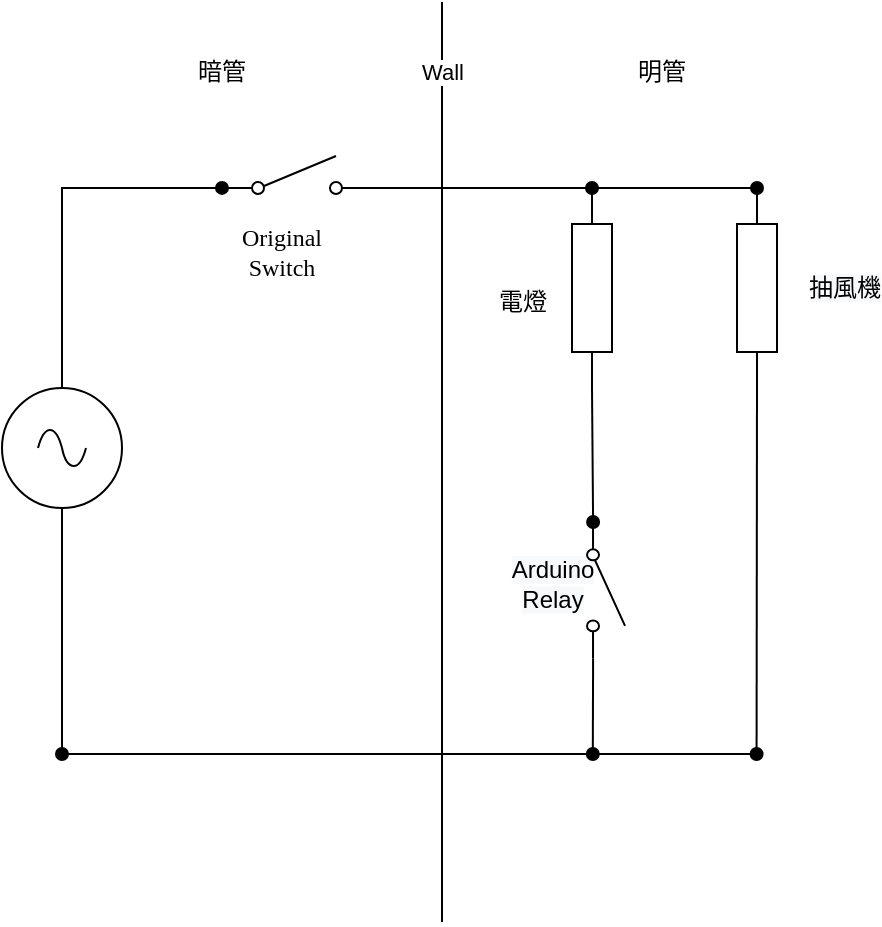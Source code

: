 <mxfile>
    <diagram id="NTTaRv8hIS4g9lLTge2T" name="Revise-V1">
        <mxGraphModel dx="1758" dy="991" grid="1" gridSize="10" guides="1" tooltips="1" connect="1" arrows="1" fold="1" page="1" pageScale="1" pageWidth="850" pageHeight="1100" math="0" shadow="0">
            <root>
                <mxCell id="eo4cD5GUh6YW4y4umn72-0"/>
                <mxCell id="eo4cD5GUh6YW4y4umn72-1" parent="eo4cD5GUh6YW4y4umn72-0"/>
                <mxCell id="VrXmxxLd0o4j6Yl0ezWm-0" value="&lt;span style=&quot;font-family: &amp;#34;helvetica&amp;#34; ; text-align: left ; background-color: rgb(248 , 249 , 250)&quot;&gt;Arduino&lt;/span&gt;&lt;br style=&quot;font-family: &amp;#34;helvetica&amp;#34; ; text-align: left ; background-color: rgb(248 , 249 , 250)&quot;&gt;&lt;span style=&quot;font-family: &amp;#34;helvetica&amp;#34; ; text-align: left ; background-color: rgb(248 , 249 , 250)&quot;&gt;Relay&lt;/span&gt;" style="edgeLabel;html=1;align=center;verticalAlign=middle;resizable=0;points=[];fontSize=12;fontFamily=Times New Roman;" parent="eo4cD5GUh6YW4y4umn72-1" vertex="1" connectable="0">
                    <mxGeometry x="414.499" y="410.855" as="geometry"/>
                </mxCell>
                <mxCell id="UzlN3ryR0RX45HVyBFRt-24" style="edgeStyle=none;html=1;exitX=1;exitY=0.84;exitDx=0;exitDy=0;exitPerimeter=0;fontFamily=Times New Roman;fontSize=12;endArrow=oval;endFill=1;" parent="eo4cD5GUh6YW4y4umn72-1" source="VrXmxxLd0o4j6Yl0ezWm-1" edge="1">
                    <mxGeometry relative="1" as="geometry">
                        <mxPoint x="435.4" y="496" as="targetPoint"/>
                        <mxPoint x="435.55" y="454.35" as="sourcePoint"/>
                    </mxGeometry>
                </mxCell>
                <mxCell id="VrXmxxLd0o4j6Yl0ezWm-1" value="" style="pointerEvents=1;verticalLabelPosition=bottom;shadow=0;dashed=0;align=left;html=1;verticalAlign=top;shape=mxgraph.electrical.electro-mechanical.simple_switch;direction=south;" parent="eo4cD5GUh6YW4y4umn72-1" vertex="1">
                    <mxGeometry x="432.51" y="380" width="19" height="68.35" as="geometry"/>
                </mxCell>
                <mxCell id="UzlN3ryR0RX45HVyBFRt-0" value="" style="endArrow=none;html=1;" parent="eo4cD5GUh6YW4y4umn72-1" edge="1">
                    <mxGeometry width="50" height="50" relative="1" as="geometry">
                        <mxPoint x="360" y="580" as="sourcePoint"/>
                        <mxPoint x="360" y="120" as="targetPoint"/>
                    </mxGeometry>
                </mxCell>
                <mxCell id="UzlN3ryR0RX45HVyBFRt-1" value="Wall" style="edgeLabel;html=1;align=center;verticalAlign=middle;resizable=0;points=[];" parent="UzlN3ryR0RX45HVyBFRt-0" vertex="1" connectable="0">
                    <mxGeometry x="0.834" y="-3" relative="1" as="geometry">
                        <mxPoint x="-3" y="-3" as="offset"/>
                    </mxGeometry>
                </mxCell>
                <mxCell id="UzlN3ryR0RX45HVyBFRt-2" value="明管" style="text;html=1;strokeColor=none;fillColor=none;align=center;verticalAlign=middle;whiteSpace=wrap;rounded=0;" parent="eo4cD5GUh6YW4y4umn72-1" vertex="1">
                    <mxGeometry x="440" y="140" width="60" height="30" as="geometry"/>
                </mxCell>
                <mxCell id="UzlN3ryR0RX45HVyBFRt-3" value="暗管" style="text;html=1;strokeColor=none;fillColor=none;align=center;verticalAlign=middle;whiteSpace=wrap;rounded=0;" parent="eo4cD5GUh6YW4y4umn72-1" vertex="1">
                    <mxGeometry x="220" y="140" width="60" height="30" as="geometry"/>
                </mxCell>
                <mxCell id="UzlN3ryR0RX45HVyBFRt-4" style="edgeStyle=none;rounded=0;html=1;exitX=1;exitY=0.84;exitDx=0;exitDy=0;exitPerimeter=0;entryX=0;entryY=0.5;entryDx=0;entryDy=0;entryPerimeter=0;endArrow=oval;endFill=1;" parent="eo4cD5GUh6YW4y4umn72-1" source="UzlN3ryR0RX45HVyBFRt-17" target="UzlN3ryR0RX45HVyBFRt-9" edge="1">
                    <mxGeometry relative="1" as="geometry">
                        <mxPoint x="325" y="213.01" as="sourcePoint"/>
                    </mxGeometry>
                </mxCell>
                <mxCell id="UzlN3ryR0RX45HVyBFRt-5" value="" style="pointerEvents=1;verticalLabelPosition=bottom;shadow=0;dashed=0;align=center;html=1;verticalAlign=top;shape=mxgraph.electrical.resistors.resistor_1;direction=south;" parent="eo4cD5GUh6YW4y4umn72-1" vertex="1">
                    <mxGeometry x="507.5" y="213" width="20" height="100" as="geometry"/>
                </mxCell>
                <mxCell id="UzlN3ryR0RX45HVyBFRt-6" style="edgeStyle=none;html=1;exitX=0;exitY=0.5;exitDx=0;exitDy=0;exitPerimeter=0;entryX=0;entryY=0.5;entryDx=0;entryDy=0;entryPerimeter=0;strokeColor=none;" parent="eo4cD5GUh6YW4y4umn72-1" source="UzlN3ryR0RX45HVyBFRt-9" target="UzlN3ryR0RX45HVyBFRt-5" edge="1">
                    <mxGeometry relative="1" as="geometry"/>
                </mxCell>
                <mxCell id="UzlN3ryR0RX45HVyBFRt-7" style="edgeStyle=none;html=1;exitX=0;exitY=0.5;exitDx=0;exitDy=0;exitPerimeter=0;entryX=0;entryY=0.5;entryDx=0;entryDy=0;entryPerimeter=0;rounded=0;endArrow=oval;endFill=1;" parent="eo4cD5GUh6YW4y4umn72-1" source="UzlN3ryR0RX45HVyBFRt-9" target="UzlN3ryR0RX45HVyBFRt-5" edge="1">
                    <mxGeometry relative="1" as="geometry"/>
                </mxCell>
                <mxCell id="UzlN3ryR0RX45HVyBFRt-23" style="edgeStyle=none;html=1;exitX=1;exitY=0.5;exitDx=0;exitDy=0;exitPerimeter=0;entryX=0;entryY=0.84;entryDx=0;entryDy=0;entryPerimeter=0;fontFamily=Times New Roman;fontSize=12;endArrow=oval;endFill=1;" parent="eo4cD5GUh6YW4y4umn72-1" source="UzlN3ryR0RX45HVyBFRt-9" target="VrXmxxLd0o4j6Yl0ezWm-1" edge="1">
                    <mxGeometry relative="1" as="geometry"/>
                </mxCell>
                <mxCell id="UzlN3ryR0RX45HVyBFRt-9" value="&lt;pre style=&quot;line-height: 1.9&quot;&gt;&lt;br&gt;&lt;/pre&gt;" style="pointerEvents=1;verticalLabelPosition=bottom;shadow=0;dashed=0;align=center;html=1;verticalAlign=top;shape=mxgraph.electrical.resistors.resistor_1;direction=south;" parent="eo4cD5GUh6YW4y4umn72-1" vertex="1">
                    <mxGeometry x="425" y="213" width="20" height="100" as="geometry"/>
                </mxCell>
                <mxCell id="UzlN3ryR0RX45HVyBFRt-10" style="edgeStyle=none;rounded=0;html=1;exitX=0.5;exitY=0;exitDx=0;exitDy=0;exitPerimeter=0;entryX=0;entryY=0.84;entryDx=0;entryDy=0;entryPerimeter=0;endArrow=oval;endFill=1;" parent="eo4cD5GUh6YW4y4umn72-1" source="UzlN3ryR0RX45HVyBFRt-11" target="UzlN3ryR0RX45HVyBFRt-17" edge="1">
                    <mxGeometry relative="1" as="geometry">
                        <Array as="points">
                            <mxPoint x="170" y="213"/>
                        </Array>
                    </mxGeometry>
                </mxCell>
                <mxCell id="UzlN3ryR0RX45HVyBFRt-11" value="" style="pointerEvents=1;verticalLabelPosition=bottom;shadow=0;dashed=0;align=center;html=1;verticalAlign=top;shape=mxgraph.electrical.signal_sources.source;aspect=fixed;points=[[0.5,0,0],[1,0.5,0],[0.5,1,0],[0,0.5,0]];elSignalType=ac;" parent="eo4cD5GUh6YW4y4umn72-1" vertex="1">
                    <mxGeometry x="140" y="313" width="60" height="60" as="geometry"/>
                </mxCell>
                <mxCell id="UzlN3ryR0RX45HVyBFRt-12" value="" style="group" parent="eo4cD5GUh6YW4y4umn72-1" vertex="1" connectable="0">
                    <mxGeometry x="170" y="426" width="350" height="70" as="geometry"/>
                </mxCell>
                <mxCell id="UzlN3ryR0RX45HVyBFRt-13" style="edgeStyle=none;rounded=0;html=1;exitX=1;exitY=0.5;exitDx=0;exitDy=0;exitPerimeter=0;endArrow=oval;endFill=1;" parent="UzlN3ryR0RX45HVyBFRt-12" source="UzlN3ryR0RX45HVyBFRt-5" edge="1">
                    <mxGeometry relative="1" as="geometry">
                        <mxPoint x="347.286" y="70" as="targetPoint"/>
                    </mxGeometry>
                </mxCell>
                <mxCell id="UzlN3ryR0RX45HVyBFRt-14" value="&lt;span style=&quot;font-family: &amp;#34;helvetica&amp;#34; ; background-color: rgb(248 , 249 , 250)&quot;&gt;抽風機&lt;/span&gt;" style="edgeLabel;html=1;align=center;verticalAlign=middle;resizable=0;points=[];fontSize=12;fontFamily=Times New Roman;" parent="UzlN3ryR0RX45HVyBFRt-13" vertex="1" connectable="0">
                    <mxGeometry x="-0.717" y="1" relative="1" as="geometry">
                        <mxPoint x="42" y="-76" as="offset"/>
                    </mxGeometry>
                </mxCell>
                <mxCell id="UzlN3ryR0RX45HVyBFRt-15" style="edgeStyle=none;rounded=0;html=1;endArrow=oval;endFill=1;" parent="UzlN3ryR0RX45HVyBFRt-12" source="UzlN3ryR0RX45HVyBFRt-11" edge="1">
                    <mxGeometry relative="1" as="geometry">
                        <mxPoint y="70" as="targetPoint"/>
                        <Array as="points">
                            <mxPoint/>
                        </Array>
                    </mxGeometry>
                </mxCell>
                <mxCell id="UzlN3ryR0RX45HVyBFRt-16" value="" style="endArrow=none;html=1;rounded=0;" parent="UzlN3ryR0RX45HVyBFRt-12" edge="1">
                    <mxGeometry width="50" height="50" relative="1" as="geometry">
                        <mxPoint y="70" as="sourcePoint"/>
                        <mxPoint x="350" y="70" as="targetPoint"/>
                    </mxGeometry>
                </mxCell>
                <mxCell id="UzlN3ryR0RX45HVyBFRt-17" value="" style="pointerEvents=1;verticalLabelPosition=bottom;shadow=0;dashed=0;align=center;html=1;verticalAlign=top;shape=mxgraph.electrical.electro-mechanical.simple_switch;" parent="eo4cD5GUh6YW4y4umn72-1" vertex="1">
                    <mxGeometry x="250" y="197" width="75" height="19" as="geometry"/>
                </mxCell>
                <mxCell id="UzlN3ryR0RX45HVyBFRt-18" value="電燈&lt;br&gt;" style="text;html=1;align=center;verticalAlign=middle;resizable=0;points=[];autosize=1;strokeColor=none;fillColor=none;fontSize=12;fontFamily=Times New Roman;" parent="eo4cD5GUh6YW4y4umn72-1" vertex="1">
                    <mxGeometry x="380" y="260" width="40" height="20" as="geometry"/>
                </mxCell>
                <mxCell id="UzlN3ryR0RX45HVyBFRt-19" value="Original Switch" style="text;html=1;strokeColor=none;fillColor=none;align=center;verticalAlign=middle;whiteSpace=wrap;rounded=0;fontFamily=Times New Roman;fontSize=12;" parent="eo4cD5GUh6YW4y4umn72-1" vertex="1">
                    <mxGeometry x="250" y="230" width="60" height="30" as="geometry"/>
                </mxCell>
            </root>
        </mxGraphModel>
    </diagram>
    <diagram id="tqCW5E0o-FyvucTQ33df" name="Original Circuit">
        <mxGraphModel dx="1758" dy="991" grid="1" gridSize="10" guides="1" tooltips="1" connect="1" arrows="1" fold="1" page="1" pageScale="1" pageWidth="850" pageHeight="1100" math="0" shadow="0">
            <root>
                <mxCell id="0"/>
                <mxCell id="1" parent="0"/>
                <mxCell id="4" value="" style="endArrow=none;html=1;" parent="1" edge="1">
                    <mxGeometry width="50" height="50" relative="1" as="geometry">
                        <mxPoint x="360" y="580" as="sourcePoint"/>
                        <mxPoint x="360" y="120" as="targetPoint"/>
                    </mxGeometry>
                </mxCell>
                <mxCell id="38" value="Wall" style="edgeLabel;html=1;align=center;verticalAlign=middle;resizable=0;points=[];" parent="4" vertex="1" connectable="0">
                    <mxGeometry x="0.834" y="-3" relative="1" as="geometry">
                        <mxPoint x="-3" y="-3" as="offset"/>
                    </mxGeometry>
                </mxCell>
                <mxCell id="5" value="明管" style="text;html=1;strokeColor=none;fillColor=none;align=center;verticalAlign=middle;whiteSpace=wrap;rounded=0;" parent="1" vertex="1">
                    <mxGeometry x="440" y="140" width="60" height="30" as="geometry"/>
                </mxCell>
                <mxCell id="6" value="暗管" style="text;html=1;strokeColor=none;fillColor=none;align=center;verticalAlign=middle;whiteSpace=wrap;rounded=0;" parent="1" vertex="1">
                    <mxGeometry x="220" y="140" width="60" height="30" as="geometry"/>
                </mxCell>
                <mxCell id="17" style="edgeStyle=none;rounded=0;html=1;exitX=1;exitY=0.84;exitDx=0;exitDy=0;exitPerimeter=0;entryX=0;entryY=0.5;entryDx=0;entryDy=0;entryPerimeter=0;endArrow=oval;endFill=1;" parent="1" source="33" target="9" edge="1">
                    <mxGeometry relative="1" as="geometry">
                        <mxPoint x="325" y="213.01" as="sourcePoint"/>
                    </mxGeometry>
                </mxCell>
                <mxCell id="8" value="" style="pointerEvents=1;verticalLabelPosition=bottom;shadow=0;dashed=0;align=center;html=1;verticalAlign=top;shape=mxgraph.electrical.resistors.resistor_1;direction=south;" parent="1" vertex="1">
                    <mxGeometry x="507.5" y="213" width="20" height="100" as="geometry"/>
                </mxCell>
                <mxCell id="12" style="edgeStyle=none;html=1;exitX=0;exitY=0.5;exitDx=0;exitDy=0;exitPerimeter=0;entryX=0;entryY=0.5;entryDx=0;entryDy=0;entryPerimeter=0;strokeColor=none;" parent="1" source="9" target="8" edge="1">
                    <mxGeometry relative="1" as="geometry"/>
                </mxCell>
                <mxCell id="13" style="edgeStyle=none;html=1;exitX=0;exitY=0.5;exitDx=0;exitDy=0;exitPerimeter=0;entryX=0;entryY=0.5;entryDx=0;entryDy=0;entryPerimeter=0;rounded=0;endArrow=oval;endFill=1;" parent="1" source="9" target="8" edge="1">
                    <mxGeometry relative="1" as="geometry"/>
                </mxCell>
                <mxCell id="37" style="edgeStyle=none;rounded=0;html=1;exitX=1;exitY=0.5;exitDx=0;exitDy=0;exitPerimeter=0;endArrow=oval;endFill=1;" parent="1" edge="1">
                    <mxGeometry relative="1" as="geometry">
                        <mxPoint x="435" y="309" as="sourcePoint"/>
                        <mxPoint x="435" y="496" as="targetPoint"/>
                    </mxGeometry>
                </mxCell>
                <mxCell id="9" value="&lt;pre style=&quot;line-height: 1.9&quot;&gt;&lt;br&gt;&lt;/pre&gt;" style="pointerEvents=1;verticalLabelPosition=bottom;shadow=0;dashed=0;align=center;html=1;verticalAlign=top;shape=mxgraph.electrical.resistors.resistor_1;direction=south;" parent="1" vertex="1">
                    <mxGeometry x="425" y="213" width="20" height="100" as="geometry"/>
                </mxCell>
                <mxCell id="34" style="edgeStyle=none;rounded=0;html=1;exitX=0.5;exitY=0;exitDx=0;exitDy=0;exitPerimeter=0;entryX=0;entryY=0.84;entryDx=0;entryDy=0;entryPerimeter=0;endArrow=oval;endFill=1;" parent="1" source="15" target="33" edge="1">
                    <mxGeometry relative="1" as="geometry">
                        <Array as="points">
                            <mxPoint x="170" y="213"/>
                        </Array>
                    </mxGeometry>
                </mxCell>
                <mxCell id="15" value="" style="pointerEvents=1;verticalLabelPosition=bottom;shadow=0;dashed=0;align=center;html=1;verticalAlign=top;shape=mxgraph.electrical.signal_sources.source;aspect=fixed;points=[[0.5,0,0],[1,0.5,0],[0.5,1,0],[0,0.5,0]];elSignalType=ac;" parent="1" vertex="1">
                    <mxGeometry x="140" y="313" width="60" height="60" as="geometry"/>
                </mxCell>
                <mxCell id="32" value="" style="group" parent="1" vertex="1" connectable="0">
                    <mxGeometry x="170" y="426" width="350" height="70" as="geometry"/>
                </mxCell>
                <mxCell id="30" style="edgeStyle=none;rounded=0;html=1;exitX=1;exitY=0.5;exitDx=0;exitDy=0;exitPerimeter=0;endArrow=oval;endFill=1;" parent="32" source="8" edge="1">
                    <mxGeometry relative="1" as="geometry">
                        <mxPoint x="347.286" y="70" as="targetPoint"/>
                    </mxGeometry>
                </mxCell>
                <mxCell id="41" value="&lt;span style=&quot;font-family: &amp;#34;helvetica&amp;#34; ; background-color: rgb(248 , 249 , 250)&quot;&gt;抽風機&lt;/span&gt;" style="edgeLabel;html=1;align=center;verticalAlign=middle;resizable=0;points=[];fontSize=12;fontFamily=Times New Roman;" parent="30" vertex="1" connectable="0">
                    <mxGeometry x="-0.717" y="1" relative="1" as="geometry">
                        <mxPoint x="42" y="-76" as="offset"/>
                    </mxGeometry>
                </mxCell>
                <mxCell id="28" style="edgeStyle=none;rounded=0;html=1;endArrow=oval;endFill=1;" parent="32" source="15" edge="1">
                    <mxGeometry relative="1" as="geometry">
                        <mxPoint y="70" as="targetPoint"/>
                        <Array as="points">
                            <mxPoint/>
                        </Array>
                    </mxGeometry>
                </mxCell>
                <mxCell id="31" value="" style="endArrow=none;html=1;rounded=0;" parent="32" edge="1">
                    <mxGeometry width="50" height="50" relative="1" as="geometry">
                        <mxPoint y="70" as="sourcePoint"/>
                        <mxPoint x="350" y="70" as="targetPoint"/>
                    </mxGeometry>
                </mxCell>
                <mxCell id="33" value="" style="pointerEvents=1;verticalLabelPosition=bottom;shadow=0;dashed=0;align=center;html=1;verticalAlign=top;shape=mxgraph.electrical.electro-mechanical.simple_switch;" parent="1" vertex="1">
                    <mxGeometry x="250" y="197" width="75" height="19" as="geometry"/>
                </mxCell>
                <mxCell id="42" value="電燈&lt;br&gt;" style="text;html=1;align=center;verticalAlign=middle;resizable=0;points=[];autosize=1;strokeColor=none;fillColor=none;fontSize=12;fontFamily=Times New Roman;" parent="1" vertex="1">
                    <mxGeometry x="380" y="260" width="40" height="20" as="geometry"/>
                </mxCell>
                <mxCell id="44" value="Original Switch" style="text;html=1;strokeColor=none;fillColor=none;align=center;verticalAlign=middle;whiteSpace=wrap;rounded=0;fontFamily=Times New Roman;fontSize=12;" parent="1" vertex="1">
                    <mxGeometry x="250" y="230" width="60" height="30" as="geometry"/>
                </mxCell>
            </root>
        </mxGraphModel>
    </diagram>
</mxfile>